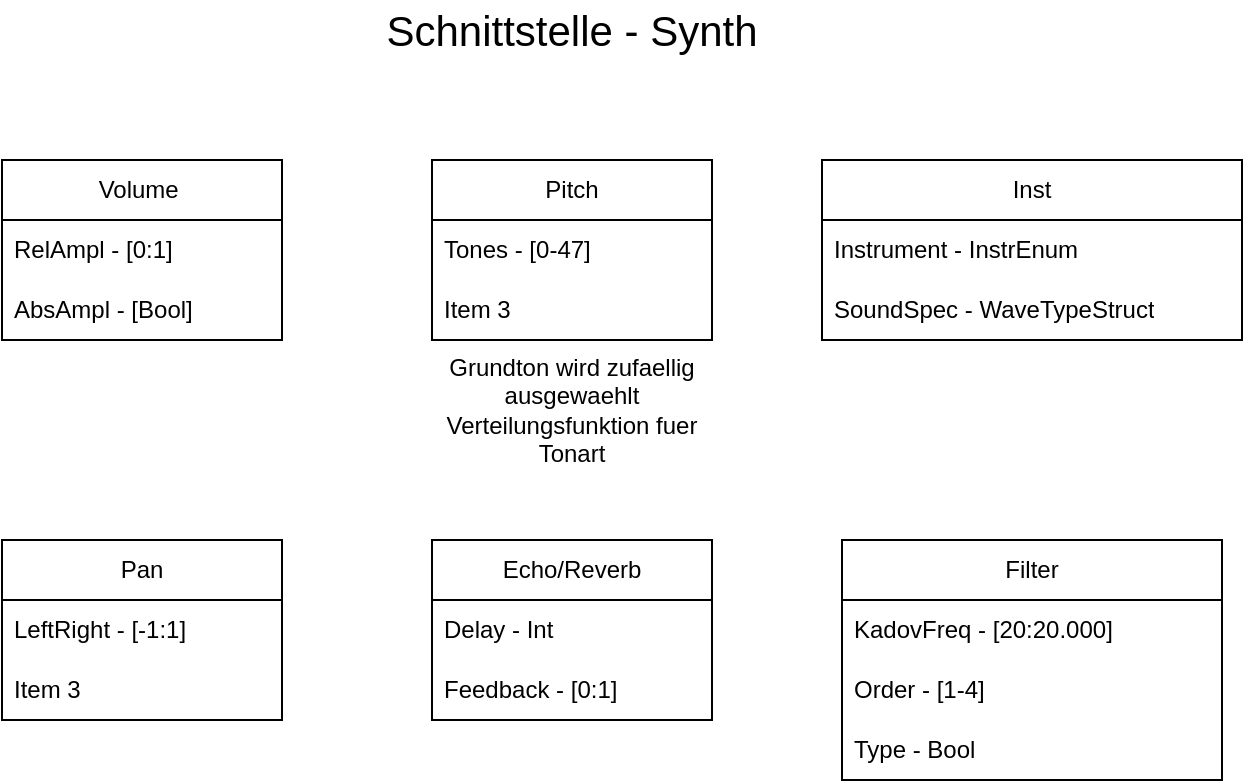<mxfile version="21.2.6" type="device">
  <diagram name="Page-1" id="Y_eTxAvKVAsS3OPP5FbA">
    <mxGraphModel dx="1178" dy="600" grid="1" gridSize="10" guides="1" tooltips="1" connect="1" arrows="1" fold="1" page="1" pageScale="1" pageWidth="827" pageHeight="1169" math="0" shadow="0">
      <root>
        <mxCell id="0" />
        <mxCell id="1" parent="0" />
        <mxCell id="HC-fv5Hl-vvPnWesZXdK-2" value="Volume&lt;span style=&quot;white-space: pre;&quot;&gt;	&lt;br&gt;&lt;/span&gt;" style="swimlane;fontStyle=0;childLayout=stackLayout;horizontal=1;startSize=30;horizontalStack=0;resizeParent=1;resizeParentMax=0;resizeLast=0;collapsible=1;marginBottom=0;whiteSpace=wrap;html=1;" vertex="1" parent="1">
          <mxGeometry x="140" y="110" width="140" height="90" as="geometry" />
        </mxCell>
        <mxCell id="HC-fv5Hl-vvPnWesZXdK-3" value="&lt;div&gt;RelAmpl - [0:1]&lt;/div&gt;" style="text;strokeColor=none;fillColor=none;align=left;verticalAlign=middle;spacingLeft=4;spacingRight=4;overflow=hidden;points=[[0,0.5],[1,0.5]];portConstraint=eastwest;rotatable=0;whiteSpace=wrap;html=1;" vertex="1" parent="HC-fv5Hl-vvPnWesZXdK-2">
          <mxGeometry y="30" width="140" height="30" as="geometry" />
        </mxCell>
        <mxCell id="HC-fv5Hl-vvPnWesZXdK-5" value="AbsAmpl - [Bool]" style="text;strokeColor=none;fillColor=none;align=left;verticalAlign=middle;spacingLeft=4;spacingRight=4;overflow=hidden;points=[[0,0.5],[1,0.5]];portConstraint=eastwest;rotatable=0;whiteSpace=wrap;html=1;" vertex="1" parent="HC-fv5Hl-vvPnWesZXdK-2">
          <mxGeometry y="60" width="140" height="30" as="geometry" />
        </mxCell>
        <mxCell id="HC-fv5Hl-vvPnWesZXdK-8" value="Pitch" style="swimlane;fontStyle=0;childLayout=stackLayout;horizontal=1;startSize=30;horizontalStack=0;resizeParent=1;resizeParentMax=0;resizeLast=0;collapsible=1;marginBottom=0;whiteSpace=wrap;html=1;" vertex="1" parent="1">
          <mxGeometry x="355" y="110" width="140" height="90" as="geometry" />
        </mxCell>
        <mxCell id="HC-fv5Hl-vvPnWesZXdK-9" value="Tones - [0-47]" style="text;strokeColor=none;fillColor=none;align=left;verticalAlign=middle;spacingLeft=4;spacingRight=4;overflow=hidden;points=[[0,0.5],[1,0.5]];portConstraint=eastwest;rotatable=0;whiteSpace=wrap;html=1;" vertex="1" parent="HC-fv5Hl-vvPnWesZXdK-8">
          <mxGeometry y="30" width="140" height="30" as="geometry" />
        </mxCell>
        <mxCell id="HC-fv5Hl-vvPnWesZXdK-11" value="Item 3" style="text;strokeColor=none;fillColor=none;align=left;verticalAlign=middle;spacingLeft=4;spacingRight=4;overflow=hidden;points=[[0,0.5],[1,0.5]];portConstraint=eastwest;rotatable=0;whiteSpace=wrap;html=1;" vertex="1" parent="HC-fv5Hl-vvPnWesZXdK-8">
          <mxGeometry y="60" width="140" height="30" as="geometry" />
        </mxCell>
        <mxCell id="HC-fv5Hl-vvPnWesZXdK-13" value="Grundton wird zufaellig ausgewaehlt&lt;br&gt;Verteilungsfunktion fuer Tonart" style="text;html=1;strokeColor=none;fillColor=none;align=center;verticalAlign=middle;whiteSpace=wrap;rounded=0;" vertex="1" parent="1">
          <mxGeometry x="355" y="200" width="140" height="70" as="geometry" />
        </mxCell>
        <mxCell id="HC-fv5Hl-vvPnWesZXdK-14" value="Inst" style="swimlane;fontStyle=0;childLayout=stackLayout;horizontal=1;startSize=30;horizontalStack=0;resizeParent=1;resizeParentMax=0;resizeLast=0;collapsible=1;marginBottom=0;whiteSpace=wrap;html=1;" vertex="1" parent="1">
          <mxGeometry x="550" y="110" width="210" height="90" as="geometry" />
        </mxCell>
        <mxCell id="HC-fv5Hl-vvPnWesZXdK-15" value="Instrument - InstrEnum" style="text;strokeColor=none;fillColor=none;align=left;verticalAlign=middle;spacingLeft=4;spacingRight=4;overflow=hidden;points=[[0,0.5],[1,0.5]];portConstraint=eastwest;rotatable=0;whiteSpace=wrap;html=1;" vertex="1" parent="HC-fv5Hl-vvPnWesZXdK-14">
          <mxGeometry y="30" width="210" height="30" as="geometry" />
        </mxCell>
        <mxCell id="HC-fv5Hl-vvPnWesZXdK-16" value="SoundSpec - WaveTypeStruct" style="text;strokeColor=none;fillColor=none;align=left;verticalAlign=middle;spacingLeft=4;spacingRight=4;overflow=hidden;points=[[0,0.5],[1,0.5]];portConstraint=eastwest;rotatable=0;whiteSpace=wrap;html=1;" vertex="1" parent="HC-fv5Hl-vvPnWesZXdK-14">
          <mxGeometry y="60" width="210" height="30" as="geometry" />
        </mxCell>
        <mxCell id="HC-fv5Hl-vvPnWesZXdK-18" value="Pan" style="swimlane;fontStyle=0;childLayout=stackLayout;horizontal=1;startSize=30;horizontalStack=0;resizeParent=1;resizeParentMax=0;resizeLast=0;collapsible=1;marginBottom=0;whiteSpace=wrap;html=1;" vertex="1" parent="1">
          <mxGeometry x="140" y="300" width="140" height="90" as="geometry" />
        </mxCell>
        <mxCell id="HC-fv5Hl-vvPnWesZXdK-19" value="LeftRight - [-1:1]" style="text;strokeColor=none;fillColor=none;align=left;verticalAlign=middle;spacingLeft=4;spacingRight=4;overflow=hidden;points=[[0,0.5],[1,0.5]];portConstraint=eastwest;rotatable=0;whiteSpace=wrap;html=1;" vertex="1" parent="HC-fv5Hl-vvPnWesZXdK-18">
          <mxGeometry y="30" width="140" height="30" as="geometry" />
        </mxCell>
        <mxCell id="HC-fv5Hl-vvPnWesZXdK-21" value="Item 3" style="text;strokeColor=none;fillColor=none;align=left;verticalAlign=middle;spacingLeft=4;spacingRight=4;overflow=hidden;points=[[0,0.5],[1,0.5]];portConstraint=eastwest;rotatable=0;whiteSpace=wrap;html=1;" vertex="1" parent="HC-fv5Hl-vvPnWesZXdK-18">
          <mxGeometry y="60" width="140" height="30" as="geometry" />
        </mxCell>
        <mxCell id="HC-fv5Hl-vvPnWesZXdK-22" value="Filter" style="swimlane;fontStyle=0;childLayout=stackLayout;horizontal=1;startSize=30;horizontalStack=0;resizeParent=1;resizeParentMax=0;resizeLast=0;collapsible=1;marginBottom=0;whiteSpace=wrap;html=1;" vertex="1" parent="1">
          <mxGeometry x="560" y="300" width="190" height="120" as="geometry" />
        </mxCell>
        <mxCell id="HC-fv5Hl-vvPnWesZXdK-23" value="KadovFreq - [20:20.000] " style="text;strokeColor=none;fillColor=none;align=left;verticalAlign=middle;spacingLeft=4;spacingRight=4;overflow=hidden;points=[[0,0.5],[1,0.5]];portConstraint=eastwest;rotatable=0;whiteSpace=wrap;html=1;" vertex="1" parent="HC-fv5Hl-vvPnWesZXdK-22">
          <mxGeometry y="30" width="190" height="30" as="geometry" />
        </mxCell>
        <mxCell id="HC-fv5Hl-vvPnWesZXdK-24" value="Order - [1-4]" style="text;strokeColor=none;fillColor=none;align=left;verticalAlign=middle;spacingLeft=4;spacingRight=4;overflow=hidden;points=[[0,0.5],[1,0.5]];portConstraint=eastwest;rotatable=0;whiteSpace=wrap;html=1;" vertex="1" parent="HC-fv5Hl-vvPnWesZXdK-22">
          <mxGeometry y="60" width="190" height="30" as="geometry" />
        </mxCell>
        <mxCell id="HC-fv5Hl-vvPnWesZXdK-25" value="Type - Bool" style="text;strokeColor=none;fillColor=none;align=left;verticalAlign=middle;spacingLeft=4;spacingRight=4;overflow=hidden;points=[[0,0.5],[1,0.5]];portConstraint=eastwest;rotatable=0;whiteSpace=wrap;html=1;" vertex="1" parent="HC-fv5Hl-vvPnWesZXdK-22">
          <mxGeometry y="90" width="190" height="30" as="geometry" />
        </mxCell>
        <mxCell id="HC-fv5Hl-vvPnWesZXdK-26" value="Echo/Reverb" style="swimlane;fontStyle=0;childLayout=stackLayout;horizontal=1;startSize=30;horizontalStack=0;resizeParent=1;resizeParentMax=0;resizeLast=0;collapsible=1;marginBottom=0;whiteSpace=wrap;html=1;" vertex="1" parent="1">
          <mxGeometry x="355" y="300" width="140" height="90" as="geometry" />
        </mxCell>
        <mxCell id="HC-fv5Hl-vvPnWesZXdK-27" value="Delay - Int" style="text;strokeColor=none;fillColor=none;align=left;verticalAlign=middle;spacingLeft=4;spacingRight=4;overflow=hidden;points=[[0,0.5],[1,0.5]];portConstraint=eastwest;rotatable=0;whiteSpace=wrap;html=1;" vertex="1" parent="HC-fv5Hl-vvPnWesZXdK-26">
          <mxGeometry y="30" width="140" height="30" as="geometry" />
        </mxCell>
        <mxCell id="HC-fv5Hl-vvPnWesZXdK-28" value="Feedback - [0:1]" style="text;strokeColor=none;fillColor=none;align=left;verticalAlign=middle;spacingLeft=4;spacingRight=4;overflow=hidden;points=[[0,0.5],[1,0.5]];portConstraint=eastwest;rotatable=0;whiteSpace=wrap;html=1;" vertex="1" parent="HC-fv5Hl-vvPnWesZXdK-26">
          <mxGeometry y="60" width="140" height="30" as="geometry" />
        </mxCell>
        <mxCell id="HC-fv5Hl-vvPnWesZXdK-31" value="&lt;font style=&quot;font-size: 21px;&quot;&gt;Schnittstelle - Synth&lt;/font&gt;" style="text;html=1;strokeColor=none;fillColor=none;align=center;verticalAlign=middle;whiteSpace=wrap;rounded=0;" vertex="1" parent="1">
          <mxGeometry x="330" y="30" width="190" height="30" as="geometry" />
        </mxCell>
      </root>
    </mxGraphModel>
  </diagram>
</mxfile>
